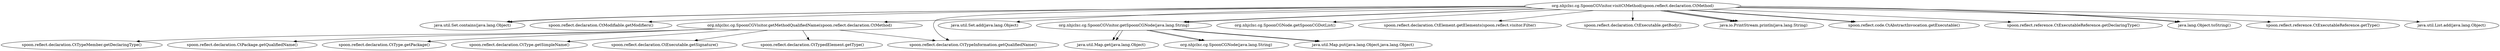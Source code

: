digraph "org.nhjclxc.cg.SpoonCGVisitor.visitCtMethod(spoon.reflect.declaration.CtMethod)" {
"org.nhjclxc.cg.SpoonCGVisitor.visitCtMethod(spoon.reflect.declaration.CtMethod)" -> "java.util.Set.contains(java.lang.Object)";

"org.nhjclxc.cg.SpoonCGVisitor.visitCtMethod(spoon.reflect.declaration.CtMethod)" -> "spoon.reflect.declaration.CtModifiable.getModifiers()";

"org.nhjclxc.cg.SpoonCGVisitor.getMethodQualifiedName(spoon.reflect.declaration.CtMethod)" -> "spoon.reflect.declaration.CtTypeMember.getDeclaringType()";

"org.nhjclxc.cg.SpoonCGVisitor.getMethodQualifiedName(spoon.reflect.declaration.CtMethod)" -> "spoon.reflect.declaration.CtPackage.getQualifiedName()";

"org.nhjclxc.cg.SpoonCGVisitor.getMethodQualifiedName(spoon.reflect.declaration.CtMethod)" -> "spoon.reflect.declaration.CtType.getPackage()";

"org.nhjclxc.cg.SpoonCGVisitor.getMethodQualifiedName(spoon.reflect.declaration.CtMethod)" -> "spoon.reflect.declaration.CtType.getSimpleName()";

"org.nhjclxc.cg.SpoonCGVisitor.getMethodQualifiedName(spoon.reflect.declaration.CtMethod)" -> "spoon.reflect.declaration.CtExecutable.getSignature()";

"org.nhjclxc.cg.SpoonCGVisitor.getMethodQualifiedName(spoon.reflect.declaration.CtMethod)" -> "spoon.reflect.declaration.CtTypeInformation.getQualifiedName()";

"org.nhjclxc.cg.SpoonCGVisitor.getMethodQualifiedName(spoon.reflect.declaration.CtMethod)" -> "spoon.reflect.declaration.CtTypedElement.getType()";

"org.nhjclxc.cg.SpoonCGVisitor.visitCtMethod(spoon.reflect.declaration.CtMethod)" -> "org.nhjclxc.cg.SpoonCGVisitor.getMethodQualifiedName(spoon.reflect.declaration.CtMethod)";

"org.nhjclxc.cg.SpoonCGVisitor.visitCtMethod(spoon.reflect.declaration.CtMethod)" -> "java.util.Set.contains(java.lang.Object)";

"org.nhjclxc.cg.SpoonCGVisitor.visitCtMethod(spoon.reflect.declaration.CtMethod)" -> "java.util.Set.add(java.lang.Object)";

"org.nhjclxc.cg.SpoonCGVisitor.getSpoonCGNode(java.lang.String)" -> "java.util.Map.get(java.lang.Object)";

"org.nhjclxc.cg.SpoonCGVisitor.getSpoonCGNode(java.lang.String)" -> "org.nhjclxc.cg.SpoonCGNode(java.lang.String)";

"org.nhjclxc.cg.SpoonCGVisitor.getSpoonCGNode(java.lang.String)" -> "java.util.Map.put(java.lang.Object,java.lang.Object)";

"org.nhjclxc.cg.SpoonCGVisitor.visitCtMethod(spoon.reflect.declaration.CtMethod)" -> "org.nhjclxc.cg.SpoonCGVisitor.getSpoonCGNode(java.lang.String)";

"org.nhjclxc.cg.SpoonCGVisitor.visitCtMethod(spoon.reflect.declaration.CtMethod)" -> "org.nhjclxc.cg.SpoonCGNode.getSpoonCGDotList()";

"org.nhjclxc.cg.SpoonCGVisitor.visitCtMethod(spoon.reflect.declaration.CtMethod)" -> "spoon.reflect.declaration.CtElement.getElements(spoon.reflect.visitor.Filter)";

"org.nhjclxc.cg.SpoonCGVisitor.visitCtMethod(spoon.reflect.declaration.CtMethod)" -> "spoon.reflect.declaration.CtExecutable.getBody()";

"org.nhjclxc.cg.SpoonCGVisitor.visitCtMethod(spoon.reflect.declaration.CtMethod)" -> "java.io.PrintStream.println(java.lang.String)";

"org.nhjclxc.cg.SpoonCGVisitor.visitCtMethod(spoon.reflect.declaration.CtMethod)" -> "spoon.reflect.code.CtAbstractInvocation.getExecutable()";

"org.nhjclxc.cg.SpoonCGVisitor.visitCtMethod(spoon.reflect.declaration.CtMethod)" -> "spoon.reflect.declaration.CtTypeInformation.getQualifiedName()";

"org.nhjclxc.cg.SpoonCGVisitor.visitCtMethod(spoon.reflect.declaration.CtMethod)" -> "spoon.reflect.reference.CtExecutableReference.getDeclaringType()";

"org.nhjclxc.cg.SpoonCGVisitor.visitCtMethod(spoon.reflect.declaration.CtMethod)" -> "java.lang.Object.toString()";

"org.nhjclxc.cg.SpoonCGVisitor.visitCtMethod(spoon.reflect.declaration.CtMethod)" -> "spoon.reflect.reference.CtExecutableReference.getType()";

"org.nhjclxc.cg.SpoonCGVisitor.visitCtMethod(spoon.reflect.declaration.CtMethod)" -> "java.io.PrintStream.println(java.lang.String)";

"org.nhjclxc.cg.SpoonCGVisitor.visitCtMethod(spoon.reflect.declaration.CtMethod)" -> "spoon.reflect.code.CtAbstractInvocation.getExecutable()";

"org.nhjclxc.cg.SpoonCGVisitor.visitCtMethod(spoon.reflect.declaration.CtMethod)" -> "java.lang.Object.toString()";

"org.nhjclxc.cg.SpoonCGVisitor.visitCtMethod(spoon.reflect.declaration.CtMethod)" -> "java.io.PrintStream.println(java.lang.String)";

"org.nhjclxc.cg.SpoonCGVisitor.getSpoonCGNode(java.lang.String)" -> "java.util.Map.get(java.lang.Object)";

"org.nhjclxc.cg.SpoonCGVisitor.getSpoonCGNode(java.lang.String)" -> "org.nhjclxc.cg.SpoonCGNode(java.lang.String)";

"org.nhjclxc.cg.SpoonCGVisitor.getSpoonCGNode(java.lang.String)" -> "java.util.Map.put(java.lang.Object,java.lang.Object)";

"org.nhjclxc.cg.SpoonCGVisitor.visitCtMethod(spoon.reflect.declaration.CtMethod)" -> "org.nhjclxc.cg.SpoonCGVisitor.getSpoonCGNode(java.lang.String)";

"org.nhjclxc.cg.SpoonCGVisitor.visitCtMethod(spoon.reflect.declaration.CtMethod)" -> "java.util.List.add(java.lang.Object)";

}